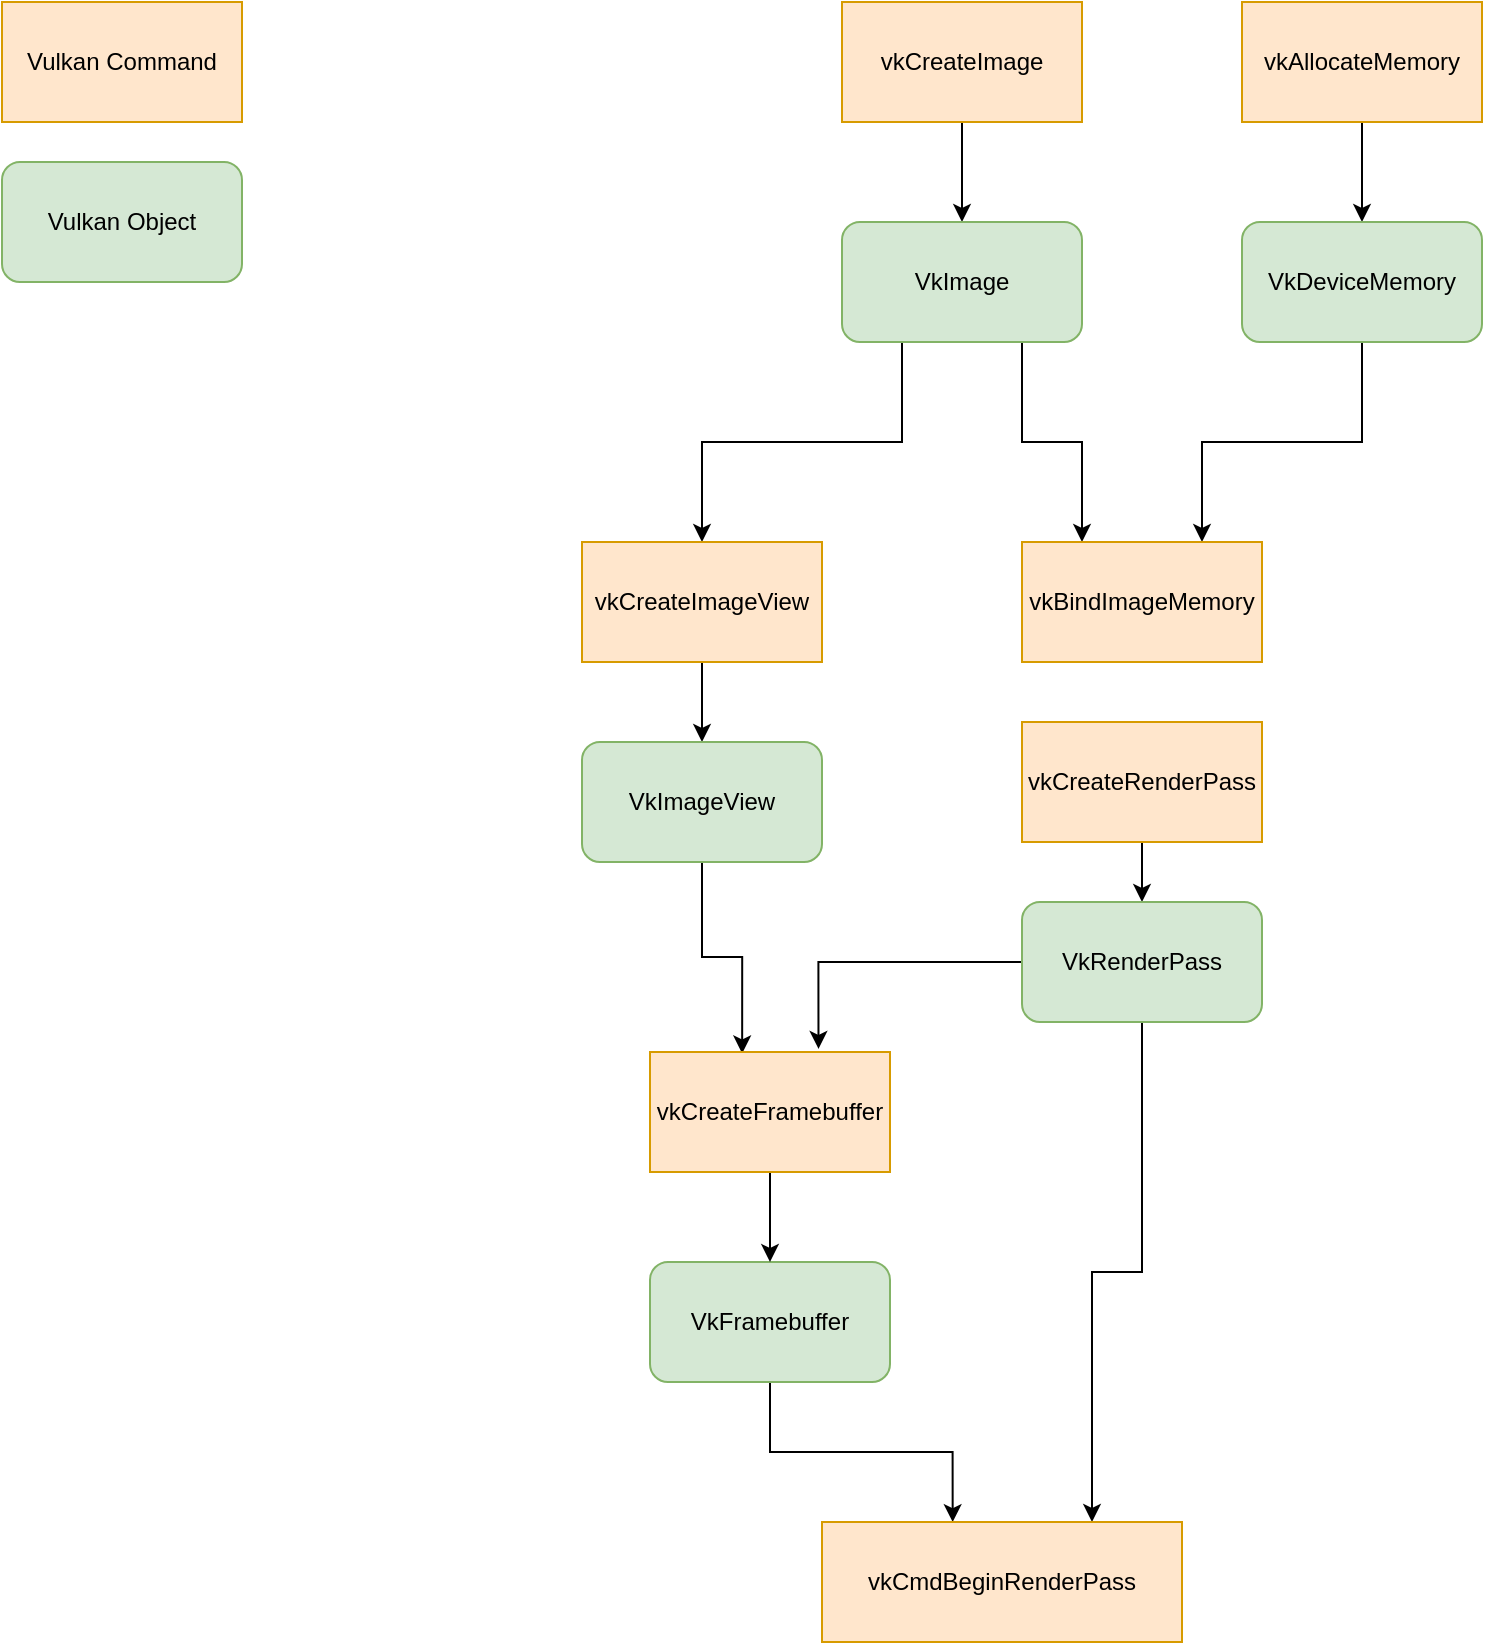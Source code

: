 <mxfile version="21.3.2" type="github" pages="2">
  <diagram id="l1b3AVRnxOqJ_atooooH" name="Framebuffer">
    <mxGraphModel dx="1721" dy="1124" grid="1" gridSize="10" guides="1" tooltips="1" connect="1" arrows="1" fold="1" page="1" pageScale="1" pageWidth="827" pageHeight="1169" math="0" shadow="0">
      <root>
        <mxCell id="0" />
        <mxCell id="1" parent="0" />
        <mxCell id="Rt0cHN8rqhmGrVOj0ScF-9" style="edgeStyle=orthogonalEdgeStyle;rounded=0;orthogonalLoop=1;jettySize=auto;html=1;exitX=0.5;exitY=1;exitDx=0;exitDy=0;entryX=0.5;entryY=0;entryDx=0;entryDy=0;" parent="1" source="Rt0cHN8rqhmGrVOj0ScF-1" target="Rt0cHN8rqhmGrVOj0ScF-4" edge="1">
          <mxGeometry relative="1" as="geometry" />
        </mxCell>
        <mxCell id="Rt0cHN8rqhmGrVOj0ScF-1" value="vkAllocateMemory" style="rounded=0;whiteSpace=wrap;html=1;fillColor=#ffe6cc;strokeColor=#d79b00;" parent="1" vertex="1">
          <mxGeometry x="650" y="30" width="120" height="60" as="geometry" />
        </mxCell>
        <mxCell id="Rt0cHN8rqhmGrVOj0ScF-8" style="edgeStyle=orthogonalEdgeStyle;rounded=0;orthogonalLoop=1;jettySize=auto;html=1;exitX=0.5;exitY=1;exitDx=0;exitDy=0;entryX=0.5;entryY=0;entryDx=0;entryDy=0;" parent="1" source="Rt0cHN8rqhmGrVOj0ScF-2" target="Rt0cHN8rqhmGrVOj0ScF-3" edge="1">
          <mxGeometry relative="1" as="geometry" />
        </mxCell>
        <mxCell id="Rt0cHN8rqhmGrVOj0ScF-2" value="vkCreateImage" style="rounded=0;whiteSpace=wrap;html=1;fillColor=#ffe6cc;strokeColor=#d79b00;" parent="1" vertex="1">
          <mxGeometry x="450" y="30" width="120" height="60" as="geometry" />
        </mxCell>
        <mxCell id="Rt0cHN8rqhmGrVOj0ScF-10" style="edgeStyle=orthogonalEdgeStyle;rounded=0;orthogonalLoop=1;jettySize=auto;html=1;exitX=0.75;exitY=1;exitDx=0;exitDy=0;entryX=0.25;entryY=0;entryDx=0;entryDy=0;" parent="1" source="Rt0cHN8rqhmGrVOj0ScF-3" target="Rt0cHN8rqhmGrVOj0ScF-6" edge="1">
          <mxGeometry relative="1" as="geometry" />
        </mxCell>
        <mxCell id="Rt0cHN8rqhmGrVOj0ScF-14" style="edgeStyle=orthogonalEdgeStyle;rounded=0;orthogonalLoop=1;jettySize=auto;html=1;exitX=0.25;exitY=1;exitDx=0;exitDy=0;entryX=0.5;entryY=0;entryDx=0;entryDy=0;" parent="1" source="Rt0cHN8rqhmGrVOj0ScF-3" target="Rt0cHN8rqhmGrVOj0ScF-12" edge="1">
          <mxGeometry relative="1" as="geometry" />
        </mxCell>
        <mxCell id="Rt0cHN8rqhmGrVOj0ScF-3" value="VkImage" style="rounded=1;whiteSpace=wrap;html=1;fillColor=#d5e8d4;strokeColor=#82b366;" parent="1" vertex="1">
          <mxGeometry x="450" y="140" width="120" height="60" as="geometry" />
        </mxCell>
        <mxCell id="Rt0cHN8rqhmGrVOj0ScF-11" style="edgeStyle=orthogonalEdgeStyle;rounded=0;orthogonalLoop=1;jettySize=auto;html=1;exitX=0.5;exitY=1;exitDx=0;exitDy=0;entryX=0.75;entryY=0;entryDx=0;entryDy=0;" parent="1" source="Rt0cHN8rqhmGrVOj0ScF-4" target="Rt0cHN8rqhmGrVOj0ScF-6" edge="1">
          <mxGeometry relative="1" as="geometry" />
        </mxCell>
        <mxCell id="Rt0cHN8rqhmGrVOj0ScF-4" value="VkDeviceMemory" style="rounded=1;whiteSpace=wrap;html=1;fillColor=#d5e8d4;strokeColor=#82b366;" parent="1" vertex="1">
          <mxGeometry x="650" y="140" width="120" height="60" as="geometry" />
        </mxCell>
        <mxCell id="-dkSd6KjFcrFEzILDUVV-15" style="edgeStyle=orthogonalEdgeStyle;rounded=0;orthogonalLoop=1;jettySize=auto;html=1;exitX=0.5;exitY=1;exitDx=0;exitDy=0;entryX=0.363;entryY=0.001;entryDx=0;entryDy=0;entryPerimeter=0;" parent="1" source="Rt0cHN8rqhmGrVOj0ScF-5" target="-dkSd6KjFcrFEzILDUVV-13" edge="1">
          <mxGeometry relative="1" as="geometry" />
        </mxCell>
        <mxCell id="Rt0cHN8rqhmGrVOj0ScF-5" value="VkFramebuffer" style="rounded=1;whiteSpace=wrap;html=1;fillColor=#d5e8d4;strokeColor=#82b366;" parent="1" vertex="1">
          <mxGeometry x="354" y="660" width="120" height="60" as="geometry" />
        </mxCell>
        <mxCell id="Rt0cHN8rqhmGrVOj0ScF-6" value="vkBindImageMemory" style="rounded=0;whiteSpace=wrap;html=1;fillColor=#ffe6cc;strokeColor=#d79b00;" parent="1" vertex="1">
          <mxGeometry x="540" y="300" width="120" height="60" as="geometry" />
        </mxCell>
        <mxCell id="Rt0cHN8rqhmGrVOj0ScF-17" style="edgeStyle=orthogonalEdgeStyle;rounded=0;orthogonalLoop=1;jettySize=auto;html=1;exitX=0.5;exitY=1;exitDx=0;exitDy=0;entryX=0.5;entryY=0;entryDx=0;entryDy=0;" parent="1" source="Rt0cHN8rqhmGrVOj0ScF-12" target="Rt0cHN8rqhmGrVOj0ScF-15" edge="1">
          <mxGeometry relative="1" as="geometry" />
        </mxCell>
        <mxCell id="Rt0cHN8rqhmGrVOj0ScF-12" value="vkCreateImageView" style="rounded=0;whiteSpace=wrap;html=1;fillColor=#ffe6cc;strokeColor=#d79b00;" parent="1" vertex="1">
          <mxGeometry x="320" y="300" width="120" height="60" as="geometry" />
        </mxCell>
        <mxCell id="-dkSd6KjFcrFEzILDUVV-2" value="" style="edgeStyle=orthogonalEdgeStyle;rounded=0;orthogonalLoop=1;jettySize=auto;html=1;entryX=0.384;entryY=0.012;entryDx=0;entryDy=0;entryPerimeter=0;" parent="1" source="Rt0cHN8rqhmGrVOj0ScF-15" target="-dkSd6KjFcrFEzILDUVV-1" edge="1">
          <mxGeometry relative="1" as="geometry" />
        </mxCell>
        <mxCell id="Rt0cHN8rqhmGrVOj0ScF-15" value="VkImageView" style="rounded=1;whiteSpace=wrap;html=1;fillColor=#d5e8d4;strokeColor=#82b366;" parent="1" vertex="1">
          <mxGeometry x="320" y="400" width="120" height="60" as="geometry" />
        </mxCell>
        <mxCell id="-dkSd6KjFcrFEzILDUVV-9" value="" style="edgeStyle=orthogonalEdgeStyle;rounded=0;orthogonalLoop=1;jettySize=auto;html=1;" parent="1" source="-dkSd6KjFcrFEzILDUVV-1" target="Rt0cHN8rqhmGrVOj0ScF-5" edge="1">
          <mxGeometry relative="1" as="geometry" />
        </mxCell>
        <mxCell id="-dkSd6KjFcrFEzILDUVV-1" value="vkCreateFramebuffer" style="rounded=0;whiteSpace=wrap;html=1;fillColor=#ffe6cc;strokeColor=#d79b00;" parent="1" vertex="1">
          <mxGeometry x="354" y="555" width="120" height="60" as="geometry" />
        </mxCell>
        <mxCell id="-dkSd6KjFcrFEzILDUVV-5" value="" style="edgeStyle=orthogonalEdgeStyle;rounded=0;orthogonalLoop=1;jettySize=auto;html=1;" parent="1" source="-dkSd6KjFcrFEzILDUVV-3" target="-dkSd6KjFcrFEzILDUVV-4" edge="1">
          <mxGeometry relative="1" as="geometry" />
        </mxCell>
        <mxCell id="-dkSd6KjFcrFEzILDUVV-3" value="vkCreateRenderPass" style="rounded=0;whiteSpace=wrap;html=1;fillColor=#ffe6cc;strokeColor=#d79b00;" parent="1" vertex="1">
          <mxGeometry x="540" y="390" width="120" height="60" as="geometry" />
        </mxCell>
        <mxCell id="-dkSd6KjFcrFEzILDUVV-8" style="edgeStyle=orthogonalEdgeStyle;rounded=0;orthogonalLoop=1;jettySize=auto;html=1;exitX=0;exitY=0.5;exitDx=0;exitDy=0;entryX=0.702;entryY=-0.026;entryDx=0;entryDy=0;entryPerimeter=0;" parent="1" source="-dkSd6KjFcrFEzILDUVV-4" target="-dkSd6KjFcrFEzILDUVV-1" edge="1">
          <mxGeometry relative="1" as="geometry">
            <Array as="points">
              <mxPoint x="438" y="510" />
            </Array>
          </mxGeometry>
        </mxCell>
        <mxCell id="-dkSd6KjFcrFEzILDUVV-12" style="edgeStyle=orthogonalEdgeStyle;rounded=0;orthogonalLoop=1;jettySize=auto;html=1;exitX=0.5;exitY=1;exitDx=0;exitDy=0;entryX=0.75;entryY=0;entryDx=0;entryDy=0;" parent="1" source="-dkSd6KjFcrFEzILDUVV-4" target="-dkSd6KjFcrFEzILDUVV-13" edge="1">
          <mxGeometry relative="1" as="geometry" />
        </mxCell>
        <mxCell id="-dkSd6KjFcrFEzILDUVV-4" value="VkRenderPass" style="rounded=1;whiteSpace=wrap;html=1;fillColor=#d5e8d4;strokeColor=#82b366;" parent="1" vertex="1">
          <mxGeometry x="540" y="480" width="120" height="60" as="geometry" />
        </mxCell>
        <mxCell id="-dkSd6KjFcrFEzILDUVV-13" value="vkCmdBeginRenderPass" style="rounded=0;whiteSpace=wrap;html=1;fillColor=#ffe6cc;strokeColor=#d79b00;" parent="1" vertex="1">
          <mxGeometry x="440" y="790" width="180" height="60" as="geometry" />
        </mxCell>
        <mxCell id="-dkSd6KjFcrFEzILDUVV-16" value="Vulkan Command" style="rounded=0;whiteSpace=wrap;html=1;fillColor=#ffe6cc;strokeColor=#d79b00;" parent="1" vertex="1">
          <mxGeometry x="30" y="30" width="120" height="60" as="geometry" />
        </mxCell>
        <mxCell id="-dkSd6KjFcrFEzILDUVV-17" value="Vulkan Object" style="rounded=1;whiteSpace=wrap;html=1;fillColor=#d5e8d4;strokeColor=#82b366;" parent="1" vertex="1">
          <mxGeometry x="30" y="110" width="120" height="60" as="geometry" />
        </mxCell>
      </root>
    </mxGraphModel>
  </diagram>
  <diagram name="Texture" id="Y8sEjbH78i4kVw57Jwnv">
    <mxGraphModel dx="1721" dy="1124" grid="1" gridSize="10" guides="1" tooltips="1" connect="1" arrows="1" fold="1" page="1" pageScale="1" pageWidth="827" pageHeight="1169" math="0" shadow="0">
      <root>
        <mxCell id="Ac81cKyPI2wEUSR9HQ3j-0" />
        <mxCell id="Ac81cKyPI2wEUSR9HQ3j-1" parent="Ac81cKyPI2wEUSR9HQ3j-0" />
        <mxCell id="fDy1o5s9xfWsFGP3kAFm-41" value="" style="rounded=1;whiteSpace=wrap;html=1;fillColor=#d5e8d4;strokeColor=#82b366;" vertex="1" parent="Ac81cKyPI2wEUSR9HQ3j-1">
          <mxGeometry x="550" y="704" width="240" height="410" as="geometry" />
        </mxCell>
        <mxCell id="Ac81cKyPI2wEUSR9HQ3j-2" style="edgeStyle=orthogonalEdgeStyle;rounded=0;orthogonalLoop=1;jettySize=auto;html=1;exitX=0.5;exitY=1;exitDx=0;exitDy=0;entryX=0.5;entryY=0;entryDx=0;entryDy=0;" parent="Ac81cKyPI2wEUSR9HQ3j-1" source="Ac81cKyPI2wEUSR9HQ3j-3" target="Ac81cKyPI2wEUSR9HQ3j-10" edge="1">
          <mxGeometry relative="1" as="geometry" />
        </mxCell>
        <mxCell id="Ac81cKyPI2wEUSR9HQ3j-3" value="vkAllocateMemory" style="rounded=0;whiteSpace=wrap;html=1;fillColor=#ffe6cc;strokeColor=#d79b00;" parent="Ac81cKyPI2wEUSR9HQ3j-1" vertex="1">
          <mxGeometry x="650" y="30" width="120" height="60" as="geometry" />
        </mxCell>
        <mxCell id="Ac81cKyPI2wEUSR9HQ3j-4" style="edgeStyle=orthogonalEdgeStyle;rounded=0;orthogonalLoop=1;jettySize=auto;html=1;exitX=0.5;exitY=1;exitDx=0;exitDy=0;entryX=0.5;entryY=0;entryDx=0;entryDy=0;" parent="Ac81cKyPI2wEUSR9HQ3j-1" source="Ac81cKyPI2wEUSR9HQ3j-5" target="Ac81cKyPI2wEUSR9HQ3j-8" edge="1">
          <mxGeometry relative="1" as="geometry" />
        </mxCell>
        <mxCell id="Ac81cKyPI2wEUSR9HQ3j-5" value="vkCreateImage" style="rounded=0;whiteSpace=wrap;html=1;fillColor=#ffe6cc;strokeColor=#d79b00;" parent="Ac81cKyPI2wEUSR9HQ3j-1" vertex="1">
          <mxGeometry x="450" y="30" width="120" height="60" as="geometry" />
        </mxCell>
        <mxCell id="Ac81cKyPI2wEUSR9HQ3j-6" style="edgeStyle=orthogonalEdgeStyle;rounded=0;orthogonalLoop=1;jettySize=auto;html=1;exitX=0.75;exitY=1;exitDx=0;exitDy=0;entryX=0.25;entryY=0;entryDx=0;entryDy=0;" parent="Ac81cKyPI2wEUSR9HQ3j-1" source="Ac81cKyPI2wEUSR9HQ3j-8" target="Ac81cKyPI2wEUSR9HQ3j-13" edge="1">
          <mxGeometry relative="1" as="geometry" />
        </mxCell>
        <mxCell id="Ac81cKyPI2wEUSR9HQ3j-7" style="edgeStyle=orthogonalEdgeStyle;rounded=0;orthogonalLoop=1;jettySize=auto;html=1;exitX=0.25;exitY=1;exitDx=0;exitDy=0;entryX=0.5;entryY=0;entryDx=0;entryDy=0;" parent="Ac81cKyPI2wEUSR9HQ3j-1" source="Ac81cKyPI2wEUSR9HQ3j-8" target="Ac81cKyPI2wEUSR9HQ3j-15" edge="1">
          <mxGeometry relative="1" as="geometry" />
        </mxCell>
        <mxCell id="Ac81cKyPI2wEUSR9HQ3j-8" value="VkImage" style="rounded=1;whiteSpace=wrap;html=1;fillColor=#d5e8d4;strokeColor=#82b366;" parent="Ac81cKyPI2wEUSR9HQ3j-1" vertex="1">
          <mxGeometry x="450" y="110" width="120" height="60" as="geometry" />
        </mxCell>
        <mxCell id="Ac81cKyPI2wEUSR9HQ3j-9" style="edgeStyle=orthogonalEdgeStyle;rounded=0;orthogonalLoop=1;jettySize=auto;html=1;exitX=0.5;exitY=1;exitDx=0;exitDy=0;entryX=0.75;entryY=0;entryDx=0;entryDy=0;" parent="Ac81cKyPI2wEUSR9HQ3j-1" source="Ac81cKyPI2wEUSR9HQ3j-10" target="Ac81cKyPI2wEUSR9HQ3j-13" edge="1">
          <mxGeometry relative="1" as="geometry" />
        </mxCell>
        <mxCell id="Ac81cKyPI2wEUSR9HQ3j-10" value="VkDeviceMemory" style="rounded=1;whiteSpace=wrap;html=1;fillColor=#d5e8d4;strokeColor=#82b366;" parent="Ac81cKyPI2wEUSR9HQ3j-1" vertex="1">
          <mxGeometry x="650" y="110" width="120" height="60" as="geometry" />
        </mxCell>
        <mxCell id="Ac81cKyPI2wEUSR9HQ3j-13" value="vkBindImageMemory" style="rounded=0;whiteSpace=wrap;html=1;fillColor=#ffe6cc;strokeColor=#d79b00;" parent="Ac81cKyPI2wEUSR9HQ3j-1" vertex="1">
          <mxGeometry x="550" y="210" width="120" height="60" as="geometry" />
        </mxCell>
        <mxCell id="Ac81cKyPI2wEUSR9HQ3j-14" style="edgeStyle=orthogonalEdgeStyle;rounded=0;orthogonalLoop=1;jettySize=auto;html=1;exitX=0.5;exitY=1;exitDx=0;exitDy=0;entryX=0.5;entryY=0;entryDx=0;entryDy=0;" parent="Ac81cKyPI2wEUSR9HQ3j-1" source="Ac81cKyPI2wEUSR9HQ3j-15" target="Ac81cKyPI2wEUSR9HQ3j-17" edge="1">
          <mxGeometry relative="1" as="geometry" />
        </mxCell>
        <mxCell id="Ac81cKyPI2wEUSR9HQ3j-15" value="vkCreateImageView" style="rounded=0;whiteSpace=wrap;html=1;fillColor=#ffe6cc;strokeColor=#d79b00;" parent="Ac81cKyPI2wEUSR9HQ3j-1" vertex="1">
          <mxGeometry x="330" y="210" width="120" height="60" as="geometry" />
        </mxCell>
        <mxCell id="fDy1o5s9xfWsFGP3kAFm-8" style="edgeStyle=orthogonalEdgeStyle;rounded=0;orthogonalLoop=1;jettySize=auto;html=1;exitX=0.25;exitY=1;exitDx=0;exitDy=0;entryX=0.5;entryY=0;entryDx=0;entryDy=0;" edge="1" parent="Ac81cKyPI2wEUSR9HQ3j-1" source="Ac81cKyPI2wEUSR9HQ3j-17" target="fDy1o5s9xfWsFGP3kAFm-1">
          <mxGeometry relative="1" as="geometry" />
        </mxCell>
        <mxCell id="Ac81cKyPI2wEUSR9HQ3j-17" value="VkImageView" style="rounded=1;whiteSpace=wrap;html=1;fillColor=#d5e8d4;strokeColor=#82b366;" parent="Ac81cKyPI2wEUSR9HQ3j-1" vertex="1">
          <mxGeometry x="330" y="300" width="120" height="60" as="geometry" />
        </mxCell>
        <mxCell id="Ac81cKyPI2wEUSR9HQ3j-26" value="Vulkan Command" style="rounded=0;whiteSpace=wrap;html=1;fillColor=#ffe6cc;strokeColor=#d79b00;" parent="Ac81cKyPI2wEUSR9HQ3j-1" vertex="1">
          <mxGeometry x="30" y="30" width="120" height="60" as="geometry" />
        </mxCell>
        <mxCell id="Ac81cKyPI2wEUSR9HQ3j-27" value="Vulkan Object" style="rounded=1;whiteSpace=wrap;html=1;fillColor=#d5e8d4;strokeColor=#82b366;" parent="Ac81cKyPI2wEUSR9HQ3j-1" vertex="1">
          <mxGeometry x="30" y="110" width="120" height="60" as="geometry" />
        </mxCell>
        <mxCell id="fDy1o5s9xfWsFGP3kAFm-31" style="edgeStyle=orthogonalEdgeStyle;rounded=0;orthogonalLoop=1;jettySize=auto;html=1;exitX=0.5;exitY=1;exitDx=0;exitDy=0;entryX=0.5;entryY=0;entryDx=0;entryDy=0;" edge="1" parent="Ac81cKyPI2wEUSR9HQ3j-1" source="fDy1o5s9xfWsFGP3kAFm-1" target="fDy1o5s9xfWsFGP3kAFm-2">
          <mxGeometry relative="1" as="geometry" />
        </mxCell>
        <mxCell id="fDy1o5s9xfWsFGP3kAFm-1" value="VkDescriptorImageInfo" style="rounded=1;whiteSpace=wrap;html=1;fillColor=#d5e8d4;strokeColor=#82b366;" vertex="1" parent="Ac81cKyPI2wEUSR9HQ3j-1">
          <mxGeometry x="100" y="410" width="140" height="60" as="geometry" />
        </mxCell>
        <mxCell id="fDy1o5s9xfWsFGP3kAFm-33" style="edgeStyle=orthogonalEdgeStyle;rounded=0;orthogonalLoop=1;jettySize=auto;html=1;exitX=0.5;exitY=1;exitDx=0;exitDy=0;entryX=0.5;entryY=0;entryDx=0;entryDy=0;" edge="1" parent="Ac81cKyPI2wEUSR9HQ3j-1" source="fDy1o5s9xfWsFGP3kAFm-2" target="fDy1o5s9xfWsFGP3kAFm-5">
          <mxGeometry relative="1" as="geometry" />
        </mxCell>
        <mxCell id="fDy1o5s9xfWsFGP3kAFm-2" value="VkWriteDescriptorSet" style="rounded=1;whiteSpace=wrap;html=1;fillColor=#d5e8d4;strokeColor=#82b366;" vertex="1" parent="Ac81cKyPI2wEUSR9HQ3j-1">
          <mxGeometry x="100" y="490" width="140" height="60" as="geometry" />
        </mxCell>
        <mxCell id="fDy1o5s9xfWsFGP3kAFm-5" value="vkUpdateDescriptorSets" style="rounded=0;whiteSpace=wrap;html=1;fillColor=#ffe6cc;strokeColor=#d79b00;" vertex="1" parent="Ac81cKyPI2wEUSR9HQ3j-1">
          <mxGeometry x="90" y="585" width="160" height="60" as="geometry" />
        </mxCell>
        <mxCell id="fDy1o5s9xfWsFGP3kAFm-16" value="" style="shape=flexArrow;endArrow=classic;html=1;rounded=0;" edge="1" parent="Ac81cKyPI2wEUSR9HQ3j-1">
          <mxGeometry width="50" height="50" relative="1" as="geometry">
            <mxPoint x="134" y="669" as="sourcePoint" />
            <mxPoint x="134" y="1150" as="targetPoint" />
          </mxGeometry>
        </mxCell>
        <mxCell id="fDy1o5s9xfWsFGP3kAFm-17" value="vkBeginCommandBuffer" style="rounded=0;whiteSpace=wrap;html=1;fillColor=#ffe6cc;strokeColor=#d79b00;" vertex="1" parent="Ac81cKyPI2wEUSR9HQ3j-1">
          <mxGeometry x="20" y="689" width="220" height="60" as="geometry" />
        </mxCell>
        <mxCell id="fDy1o5s9xfWsFGP3kAFm-18" value="vkEndCommandBuffer" style="rounded=0;whiteSpace=wrap;html=1;fillColor=#ffe6cc;strokeColor=#d79b00;" vertex="1" parent="Ac81cKyPI2wEUSR9HQ3j-1">
          <mxGeometry x="20" y="1018" width="220" height="60" as="geometry" />
        </mxCell>
        <mxCell id="fDy1o5s9xfWsFGP3kAFm-19" value="vkCmdBeginRenderPass" style="rounded=0;whiteSpace=wrap;html=1;fillColor=#ffe6cc;strokeColor=#d79b00;" vertex="1" parent="Ac81cKyPI2wEUSR9HQ3j-1">
          <mxGeometry x="20" y="769" width="220" height="60" as="geometry" />
        </mxCell>
        <mxCell id="fDy1o5s9xfWsFGP3kAFm-20" value="vkCmdEndRenderPass" style="rounded=0;whiteSpace=wrap;html=1;fillColor=#ffe6cc;strokeColor=#d79b00;" vertex="1" parent="Ac81cKyPI2wEUSR9HQ3j-1">
          <mxGeometry x="20" y="939" width="220" height="60" as="geometry" />
        </mxCell>
        <mxCell id="fDy1o5s9xfWsFGP3kAFm-21" value="" style="shape=flexArrow;endArrow=classic;html=1;rounded=0;fontStyle=1" edge="1" parent="Ac81cKyPI2wEUSR9HQ3j-1">
          <mxGeometry width="50" height="50" relative="1" as="geometry">
            <mxPoint x="674" y="745" as="sourcePoint" />
            <mxPoint x="674" y="1105" as="targetPoint" />
          </mxGeometry>
        </mxCell>
        <mxCell id="fDy1o5s9xfWsFGP3kAFm-22" value="vkBeginCommandBuffer" style="rounded=0;whiteSpace=wrap;html=1;fontStyle=0;fillColor=#ffe6cc;strokeColor=#d79b00;" vertex="1" parent="Ac81cKyPI2wEUSR9HQ3j-1">
          <mxGeometry x="560" y="765" width="220" height="60" as="geometry" />
        </mxCell>
        <mxCell id="fDy1o5s9xfWsFGP3kAFm-23" value="vkEndCommandBuffer" style="rounded=0;whiteSpace=wrap;html=1;fontStyle=0;fillColor=#ffe6cc;strokeColor=#d79b00;" vertex="1" parent="Ac81cKyPI2wEUSR9HQ3j-1">
          <mxGeometry x="560" y="925" width="220" height="60" as="geometry" />
        </mxCell>
        <mxCell id="fDy1o5s9xfWsFGP3kAFm-24" value="vkUpdateDescriptorSets" style="rounded=0;whiteSpace=wrap;html=1;fontStyle=1;fillColor=#ffe6cc;strokeColor=#d79b00;" vertex="1" parent="Ac81cKyPI2wEUSR9HQ3j-1">
          <mxGeometry x="560" y="845" width="220" height="60" as="geometry" />
        </mxCell>
        <mxCell id="fDy1o5s9xfWsFGP3kAFm-26" value="vkUpdateDescriptorSets" style="rounded=0;whiteSpace=wrap;html=1;fillColor=#ffe6cc;strokeColor=#d79b00;fontStyle=1" vertex="1" parent="Ac81cKyPI2wEUSR9HQ3j-1">
          <mxGeometry x="50" y="849" width="160" height="60" as="geometry" />
        </mxCell>
        <mxCell id="fDy1o5s9xfWsFGP3kAFm-29" style="edgeStyle=orthogonalEdgeStyle;rounded=0;orthogonalLoop=1;jettySize=auto;html=1;exitX=0.5;exitY=1;exitDx=0;exitDy=0;entryX=0;entryY=0.5;entryDx=0;entryDy=0;" edge="1" parent="Ac81cKyPI2wEUSR9HQ3j-1" source="fDy1o5s9xfWsFGP3kAFm-27" target="fDy1o5s9xfWsFGP3kAFm-2">
          <mxGeometry relative="1" as="geometry" />
        </mxCell>
        <mxCell id="fDy1o5s9xfWsFGP3kAFm-27" value="VkDescriptorSet" style="rounded=1;whiteSpace=wrap;html=1;fillColor=#d5e8d4;strokeColor=#82b366;" vertex="1" parent="Ac81cKyPI2wEUSR9HQ3j-1">
          <mxGeometry x="20" y="300" width="120" height="60" as="geometry" />
        </mxCell>
        <mxCell id="fDy1o5s9xfWsFGP3kAFm-34" value="" style="shape=flexArrow;endArrow=classic;html=1;rounded=0;" edge="1" parent="Ac81cKyPI2wEUSR9HQ3j-1">
          <mxGeometry width="50" height="50" relative="1" as="geometry">
            <mxPoint x="414" y="669" as="sourcePoint" />
            <mxPoint x="414" y="1150" as="targetPoint" />
          </mxGeometry>
        </mxCell>
        <mxCell id="fDy1o5s9xfWsFGP3kAFm-35" value="vkBeginCommandBuffer" style="rounded=0;whiteSpace=wrap;html=1;" vertex="1" parent="Ac81cKyPI2wEUSR9HQ3j-1">
          <mxGeometry x="300" y="689" width="220" height="60" as="geometry" />
        </mxCell>
        <mxCell id="fDy1o5s9xfWsFGP3kAFm-36" value="vkEndCommandBuffer" style="rounded=0;whiteSpace=wrap;html=1;fillColor=#ffe6cc;strokeColor=#d79b00;" vertex="1" parent="Ac81cKyPI2wEUSR9HQ3j-1">
          <mxGeometry x="300" y="1018" width="220" height="60" as="geometry" />
        </mxCell>
        <mxCell id="fDy1o5s9xfWsFGP3kAFm-37" value="vkCmdBeginRenderPass" style="rounded=0;whiteSpace=wrap;html=1;" vertex="1" parent="Ac81cKyPI2wEUSR9HQ3j-1">
          <mxGeometry x="300" y="769" width="220" height="60" as="geometry" />
        </mxCell>
        <mxCell id="fDy1o5s9xfWsFGP3kAFm-38" value="vkCmdEndRenderPass" style="rounded=0;whiteSpace=wrap;html=1;fillColor=#ffe6cc;strokeColor=#d79b00;" vertex="1" parent="Ac81cKyPI2wEUSR9HQ3j-1">
          <mxGeometry x="300" y="939" width="220" height="60" as="geometry" />
        </mxCell>
        <mxCell id="fDy1o5s9xfWsFGP3kAFm-39" value="vkCmdExecuteCommands" style="rounded=0;whiteSpace=wrap;html=1;" vertex="1" parent="Ac81cKyPI2wEUSR9HQ3j-1">
          <mxGeometry x="330" y="849" width="160" height="60" as="geometry" />
        </mxCell>
        <mxCell id="fDy1o5s9xfWsFGP3kAFm-40" value="" style="rounded=0;whiteSpace=wrap;html=1;" vertex="1" parent="Ac81cKyPI2wEUSR9HQ3j-1">
          <mxGeometry x="210" y="1890" width="120" height="60" as="geometry" />
        </mxCell>
        <mxCell id="fDy1o5s9xfWsFGP3kAFm-42" value="vkBeginCommandBuffer" style="rounded=0;whiteSpace=wrap;html=1;fillColor=#ffe6cc;strokeColor=#d79b00;" vertex="1" parent="Ac81cKyPI2wEUSR9HQ3j-1">
          <mxGeometry x="300" y="689" width="220" height="60" as="geometry" />
        </mxCell>
        <mxCell id="fDy1o5s9xfWsFGP3kAFm-43" value="vkCmdBeginRenderPass" style="rounded=0;whiteSpace=wrap;html=1;fillColor=#ffe6cc;strokeColor=#d79b00;" vertex="1" parent="Ac81cKyPI2wEUSR9HQ3j-1">
          <mxGeometry x="300" y="769" width="220" height="60" as="geometry" />
        </mxCell>
        <mxCell id="fDy1o5s9xfWsFGP3kAFm-44" value="vkCmdExecuteCommands" style="rounded=0;whiteSpace=wrap;html=1;fillColor=#ffe6cc;strokeColor=#d79b00;" vertex="1" parent="Ac81cKyPI2wEUSR9HQ3j-1">
          <mxGeometry x="330" y="849" width="160" height="60" as="geometry" />
        </mxCell>
        <mxCell id="fDy1o5s9xfWsFGP3kAFm-47" value="" style="endArrow=classic;html=1;rounded=0;entryX=1;entryY=0.5;entryDx=0;entryDy=0;exitX=0.004;exitY=0.428;exitDx=0;exitDy=0;exitPerimeter=0;" edge="1" parent="Ac81cKyPI2wEUSR9HQ3j-1" source="fDy1o5s9xfWsFGP3kAFm-41" target="fDy1o5s9xfWsFGP3kAFm-44">
          <mxGeometry width="50" height="50" relative="1" as="geometry">
            <mxPoint x="360" y="705" as="sourcePoint" />
            <mxPoint x="-180" y="525" as="targetPoint" />
          </mxGeometry>
        </mxCell>
      </root>
    </mxGraphModel>
  </diagram>
</mxfile>
